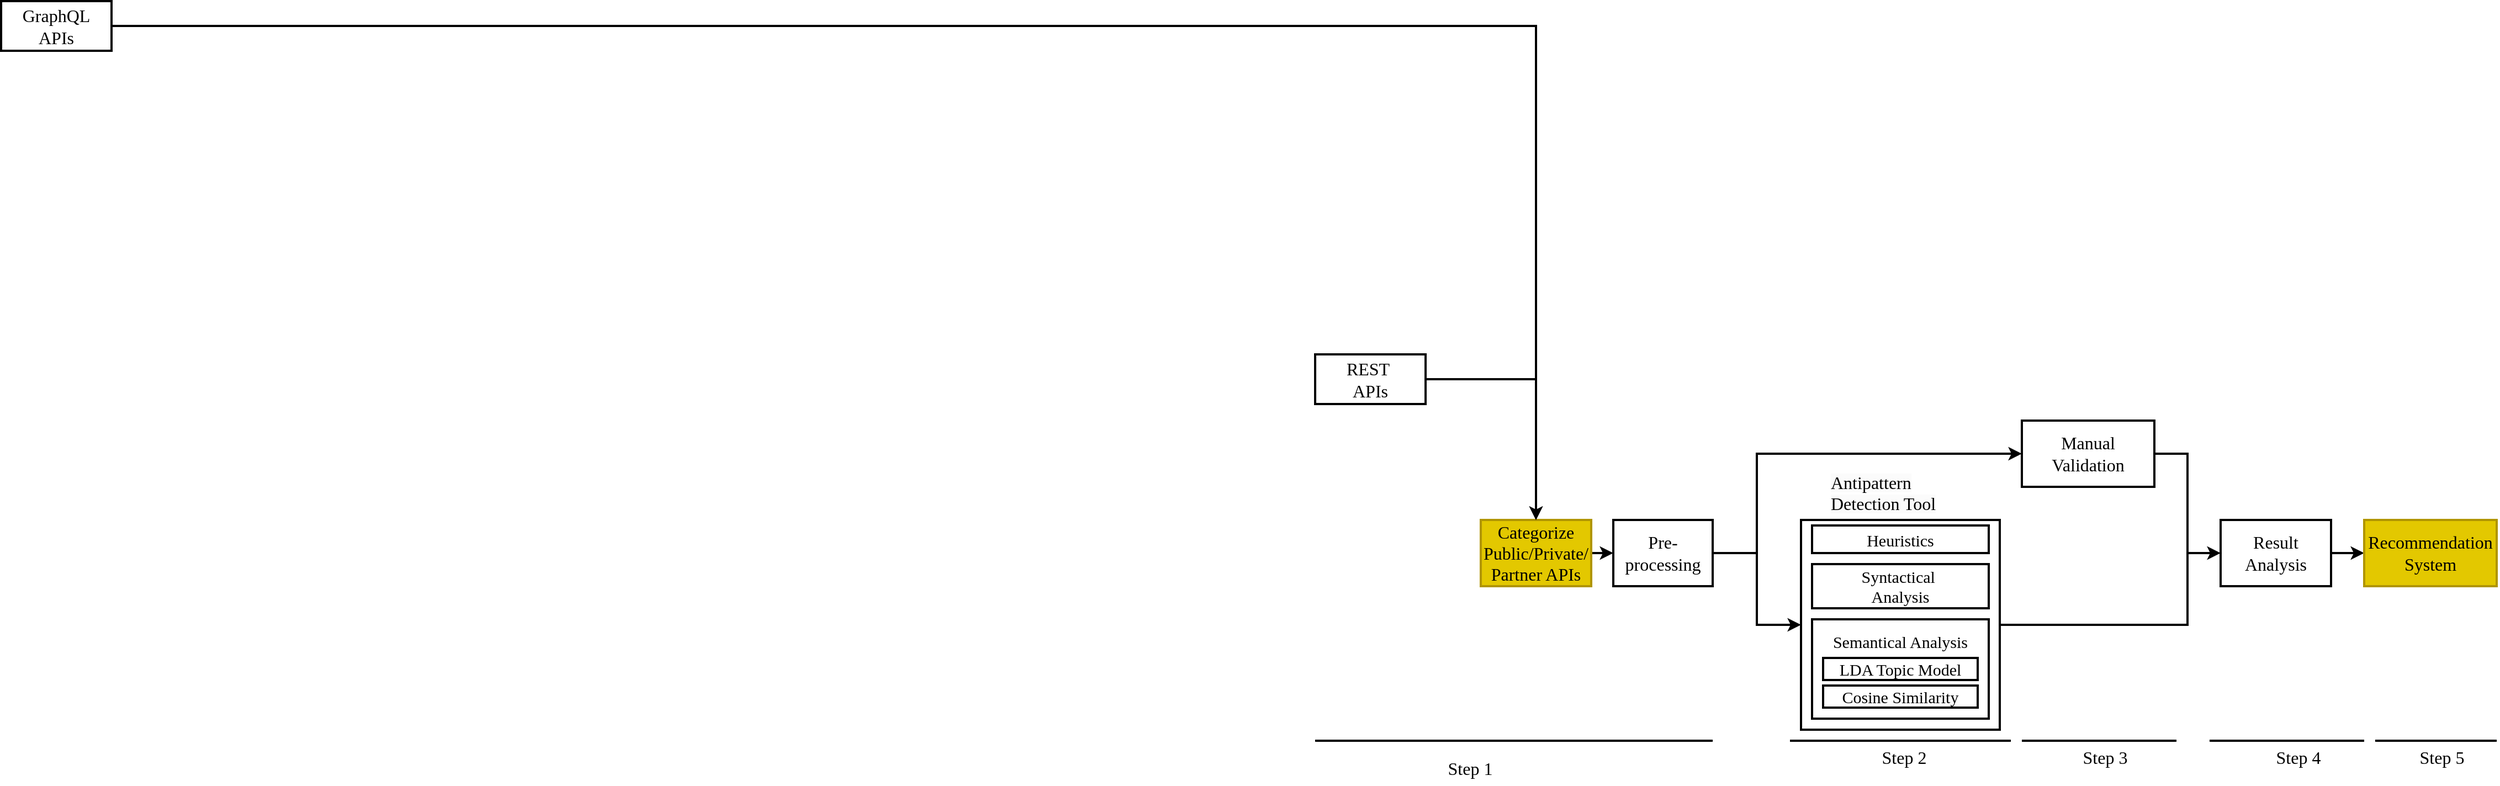 <mxfile version="24.0.7" type="device">
  <diagram name="Page-1" id="SU60sq1JpARpPboAShl4">
    <mxGraphModel dx="1980" dy="1284" grid="1" gridSize="10" guides="1" tooltips="1" connect="1" arrows="1" fold="1" page="1" pageScale="1" pageWidth="1100" pageHeight="850" math="0" shadow="0">
      <root>
        <mxCell id="0" />
        <mxCell id="1" parent="0" />
        <mxCell id="vg0kWMwHj4yGYG_CBvBX-8" style="edgeStyle=orthogonalEdgeStyle;rounded=0;orthogonalLoop=1;jettySize=auto;html=1;exitX=1;exitY=0.5;exitDx=0;exitDy=0;entryX=0;entryY=0.5;entryDx=0;entryDy=0;strokeWidth=2;" parent="1" source="pmOOVxwG420c-32HkS5u-1" target="vg0kWMwHj4yGYG_CBvBX-7" edge="1">
          <mxGeometry relative="1" as="geometry" />
        </mxCell>
        <mxCell id="pmOOVxwG420c-32HkS5u-1" value="&lt;font size=&quot;1&quot; face=&quot;Times New Roman&quot;&gt;&lt;span style=&quot;font-size: 16px;&quot;&gt;Categorize Public/Private/&lt;/span&gt;&lt;/font&gt;&lt;div&gt;&lt;font size=&quot;1&quot; face=&quot;Times New Roman&quot;&gt;&lt;span style=&quot;font-size: 16px;&quot;&gt;Partner APIs&lt;/span&gt;&lt;/font&gt;&lt;/div&gt;" style="rounded=0;whiteSpace=wrap;html=1;strokeWidth=2;container=0;fontStyle=0;fillColor=#e3c800;strokeColor=#B09500;fontColor=#000000;" parent="1" vertex="1">
          <mxGeometry x="350" y="390" width="100" height="60" as="geometry" />
        </mxCell>
        <mxCell id="pmOOVxwG420c-32HkS5u-2" value="&lt;font size=&quot;1&quot; face=&quot;Times New Roman&quot;&gt;&lt;span style=&quot;font-size: 16px;&quot;&gt;&lt;br&gt;&lt;/span&gt;&lt;/font&gt;" style="rounded=0;whiteSpace=wrap;html=1;strokeWidth=2;container=0;fontStyle=0" parent="1" vertex="1">
          <mxGeometry x="640" y="390" width="180" height="190" as="geometry" />
        </mxCell>
        <mxCell id="pmOOVxwG420c-32HkS5u-4" value="&lt;span style=&quot;border-color: var(--border-color); color: rgb(0, 0, 0); font-family: &amp;quot;Times New Roman&amp;quot;; font-style: normal; font-variant-ligatures: normal; font-variant-caps: normal; letter-spacing: normal; orphans: 2; text-align: center; text-indent: 0px; text-transform: none; widows: 2; word-spacing: 0px; -webkit-text-stroke-width: 0px; background-color: rgb(251, 251, 251); text-decoration-thickness: initial; text-decoration-style: initial; text-decoration-color: initial; font-size: 16px;&quot;&gt;Antipattern &lt;br&gt;Detection Tool&lt;br&gt;&lt;/span&gt;" style="text;whiteSpace=wrap;html=1;container=0;strokeWidth=2;fontStyle=0" parent="1" vertex="1">
          <mxGeometry x="665" y="340" width="135" height="40" as="geometry" />
        </mxCell>
        <mxCell id="HHuTXF0BT0n3mswBOlXm-3" value="" style="endArrow=classic;html=1;rounded=0;strokeWidth=2;entryX=0;entryY=0.5;entryDx=0;entryDy=0;fontStyle=0" parent="1" target="SRh0s-oIHB4yDXquQM8V-11" edge="1">
          <mxGeometry width="50" height="50" relative="1" as="geometry">
            <mxPoint x="560" y="420" as="sourcePoint" />
            <mxPoint x="830" y="330" as="targetPoint" />
            <Array as="points">
              <mxPoint x="600" y="420" />
              <mxPoint x="600" y="330" />
            </Array>
          </mxGeometry>
        </mxCell>
        <mxCell id="HHuTXF0BT0n3mswBOlXm-4" value="" style="endArrow=classic;html=1;rounded=0;entryX=0;entryY=0.5;entryDx=0;entryDy=0;strokeWidth=2;fontStyle=0" parent="1" target="pmOOVxwG420c-32HkS5u-2" edge="1">
          <mxGeometry width="50" height="50" relative="1" as="geometry">
            <mxPoint x="600" y="420" as="sourcePoint" />
            <mxPoint x="610" y="460" as="targetPoint" />
            <Array as="points">
              <mxPoint x="600" y="485" />
            </Array>
          </mxGeometry>
        </mxCell>
        <mxCell id="HHuTXF0BT0n3mswBOlXm-7" value="" style="endArrow=classic;html=1;rounded=0;entryX=0;entryY=0.5;entryDx=0;entryDy=0;exitX=1;exitY=0.5;exitDx=0;exitDy=0;strokeWidth=2;fontStyle=0" parent="1" source="SRh0s-oIHB4yDXquQM8V-11" edge="1">
          <mxGeometry width="50" height="50" relative="1" as="geometry">
            <mxPoint x="985" y="330" as="sourcePoint" />
            <mxPoint x="1020" y="420" as="targetPoint" />
            <Array as="points">
              <mxPoint x="990" y="330" />
              <mxPoint x="990" y="420" />
            </Array>
          </mxGeometry>
        </mxCell>
        <mxCell id="HHuTXF0BT0n3mswBOlXm-9" value="" style="endArrow=none;html=1;rounded=0;strokeWidth=2;fontStyle=0" parent="1" source="pmOOVxwG420c-32HkS5u-2" edge="1">
          <mxGeometry width="50" height="50" relative="1" as="geometry">
            <mxPoint x="1000" y="560" as="sourcePoint" />
            <mxPoint x="990" y="420" as="targetPoint" />
            <Array as="points">
              <mxPoint x="990" y="485" />
            </Array>
          </mxGeometry>
        </mxCell>
        <mxCell id="HHuTXF0BT0n3mswBOlXm-25" value="&lt;font style=&quot;font-size: 15px;&quot; face=&quot;Times New Roman&quot;&gt;&lt;span style=&quot;&quot;&gt;Syntactical&amp;nbsp;&lt;br&gt;Analysis&lt;br&gt;&lt;/span&gt;&lt;/font&gt;" style="rounded=0;whiteSpace=wrap;html=1;strokeWidth=2;container=0;fontStyle=0" parent="1" vertex="1">
          <mxGeometry x="650" y="430" width="160" height="40" as="geometry" />
        </mxCell>
        <mxCell id="HHuTXF0BT0n3mswBOlXm-26" value="&lt;font style=&quot;&quot; face=&quot;Times New Roman&quot;&gt;&lt;span style=&quot;&quot;&gt;&lt;font style=&quot;font-size: 15px;&quot;&gt;Heuristics&lt;/font&gt;&lt;br&gt;&lt;/span&gt;&lt;/font&gt;" style="rounded=0;whiteSpace=wrap;html=1;strokeWidth=2;container=0;fontStyle=0" parent="1" vertex="1">
          <mxGeometry x="650" y="395" width="160" height="25" as="geometry" />
        </mxCell>
        <mxCell id="HHuTXF0BT0n3mswBOlXm-27" value="&lt;font style=&quot;font-size: 11px;&quot; face=&quot;Times New Roman&quot;&gt;&lt;span style=&quot;&quot;&gt;&lt;br&gt;&lt;/span&gt;&lt;/font&gt;" style="rounded=0;whiteSpace=wrap;html=1;strokeWidth=2;container=0;fontStyle=0" parent="1" vertex="1">
          <mxGeometry x="650" y="480" width="160" height="90" as="geometry" />
        </mxCell>
        <mxCell id="HHuTXF0BT0n3mswBOlXm-28" value="&lt;font style=&quot;&quot; face=&quot;Times New Roman&quot;&gt;&lt;span style=&quot;&quot;&gt;&lt;font style=&quot;font-size: 15px;&quot;&gt;LDA Topic Model&lt;/font&gt;&lt;br&gt;&lt;/span&gt;&lt;/font&gt;" style="rounded=0;whiteSpace=wrap;html=1;strokeWidth=2;container=0;fontStyle=0" parent="1" vertex="1">
          <mxGeometry x="660" y="515" width="140" height="20" as="geometry" />
        </mxCell>
        <mxCell id="HHuTXF0BT0n3mswBOlXm-30" value="&lt;font style=&quot;&quot; face=&quot;Times New Roman&quot;&gt;&lt;span style=&quot;&quot;&gt;&lt;font style=&quot;font-size: 15px;&quot;&gt;Semantical Analysis&lt;/font&gt;&lt;br&gt;&lt;/span&gt;&lt;/font&gt;" style="rounded=0;whiteSpace=wrap;html=1;strokeWidth=2;container=0;fillColor=none;strokeColor=none;fontStyle=0" parent="1" vertex="1">
          <mxGeometry x="660" y="490" width="140" height="20" as="geometry" />
        </mxCell>
        <mxCell id="HHuTXF0BT0n3mswBOlXm-38" value="&lt;font size=&quot;1&quot; face=&quot;Times New Roman&quot;&gt;&lt;span style=&quot;font-size: 16px;&quot;&gt;Step 1&lt;/span&gt;&lt;/font&gt;" style="text;html=1;align=center;verticalAlign=middle;resizable=0;points=[];autosize=1;strokeColor=none;fillColor=none;container=0;strokeWidth=2;fontStyle=0" parent="1" vertex="1">
          <mxGeometry x="310" y="600" width="60" height="30" as="geometry" />
        </mxCell>
        <mxCell id="HHuTXF0BT0n3mswBOlXm-40" value="&lt;font size=&quot;1&quot; face=&quot;Times New Roman&quot;&gt;&lt;span style=&quot;font-size: 16px;&quot;&gt;Step 3&lt;/span&gt;&lt;/font&gt;" style="text;html=1;align=center;verticalAlign=middle;resizable=0;points=[];autosize=1;strokeColor=none;fillColor=none;container=0;strokeWidth=2;fontStyle=0" parent="1" vertex="1">
          <mxGeometry x="885" y="590" width="60" height="30" as="geometry" />
        </mxCell>
        <mxCell id="HHuTXF0BT0n3mswBOlXm-41" value="&lt;font size=&quot;1&quot; face=&quot;Times New Roman&quot;&gt;&lt;span style=&quot;font-size: 16px;&quot;&gt;Step 4&lt;/span&gt;&lt;/font&gt;" style="text;html=1;align=center;verticalAlign=middle;resizable=0;points=[];autosize=1;strokeColor=none;fillColor=none;container=0;strokeWidth=2;fontStyle=0" parent="1" vertex="1">
          <mxGeometry x="1060" y="590" width="60" height="30" as="geometry" />
        </mxCell>
        <mxCell id="HHuTXF0BT0n3mswBOlXm-57" value="&lt;font size=&quot;1&quot; face=&quot;Times New Roman&quot;&gt;&lt;span style=&quot;font-size: 16px;&quot;&gt;Step 2&lt;br&gt;&lt;/span&gt;&lt;/font&gt;" style="text;html=1;align=center;verticalAlign=middle;resizable=0;points=[];autosize=1;strokeColor=none;fillColor=none;container=0;strokeWidth=2;fontStyle=0" parent="1" vertex="1">
          <mxGeometry x="702.5" y="590" width="60" height="30" as="geometry" />
        </mxCell>
        <mxCell id="HHuTXF0BT0n3mswBOlXm-63" value="&lt;font style=&quot;&quot; face=&quot;Times New Roman&quot;&gt;&lt;span style=&quot;&quot;&gt;&lt;font style=&quot;font-size: 15px;&quot;&gt;Cosine Similarity&lt;/font&gt;&lt;br&gt;&lt;/span&gt;&lt;/font&gt;" style="rounded=0;whiteSpace=wrap;html=1;strokeWidth=2;container=0;fontStyle=0" parent="1" vertex="1">
          <mxGeometry x="660" y="540" width="140" height="20" as="geometry" />
        </mxCell>
        <mxCell id="SRh0s-oIHB4yDXquQM8V-6" value="" style="endArrow=none;html=1;rounded=0;strokeWidth=2;fontStyle=0" parent="1" edge="1">
          <mxGeometry width="50" height="50" relative="1" as="geometry">
            <mxPoint x="200" y="590" as="sourcePoint" />
            <mxPoint x="560" y="590" as="targetPoint" />
          </mxGeometry>
        </mxCell>
        <mxCell id="SRh0s-oIHB4yDXquQM8V-7" value="" style="endArrow=none;html=1;rounded=0;strokeWidth=2;fontStyle=0" parent="1" edge="1">
          <mxGeometry width="50" height="50" relative="1" as="geometry">
            <mxPoint x="630" y="590" as="sourcePoint" />
            <mxPoint x="830" y="590" as="targetPoint" />
          </mxGeometry>
        </mxCell>
        <mxCell id="SRh0s-oIHB4yDXquQM8V-9" value="" style="endArrow=none;html=1;rounded=0;strokeWidth=2;fontStyle=0" parent="1" edge="1">
          <mxGeometry width="50" height="50" relative="1" as="geometry">
            <mxPoint x="840" y="590" as="sourcePoint" />
            <mxPoint x="980" y="590" as="targetPoint" />
          </mxGeometry>
        </mxCell>
        <mxCell id="SRh0s-oIHB4yDXquQM8V-10" value="" style="endArrow=none;html=1;rounded=0;strokeWidth=2;fontStyle=0" parent="1" edge="1">
          <mxGeometry width="50" height="50" relative="1" as="geometry">
            <mxPoint x="1010" y="590" as="sourcePoint" />
            <mxPoint x="1150" y="590" as="targetPoint" />
          </mxGeometry>
        </mxCell>
        <mxCell id="SRh0s-oIHB4yDXquQM8V-11" value="&lt;span style=&quot;border-color: var(--border-color); font-family: &amp;quot;Times New Roman&amp;quot;; font-size: 16px;&quot;&gt;Manual Validation&lt;/span&gt;&lt;font size=&quot;1&quot; face=&quot;Times New Roman&quot;&gt;&lt;span style=&quot;font-size: 16px;&quot;&gt;&lt;br&gt;&lt;/span&gt;&lt;/font&gt;" style="rounded=0;whiteSpace=wrap;html=1;strokeWidth=2;container=0;fontStyle=0" parent="1" vertex="1">
          <mxGeometry x="840" y="300" width="120" height="60" as="geometry" />
        </mxCell>
        <mxCell id="vg0kWMwHj4yGYG_CBvBX-4" value="" style="edgeStyle=orthogonalEdgeStyle;rounded=0;orthogonalLoop=1;jettySize=auto;html=1;strokeWidth=2;" parent="1" source="vg0kWMwHj4yGYG_CBvBX-2" target="pmOOVxwG420c-32HkS5u-1" edge="1">
          <mxGeometry relative="1" as="geometry" />
        </mxCell>
        <mxCell id="vg0kWMwHj4yGYG_CBvBX-2" value="&lt;font size=&quot;1&quot; face=&quot;Times New Roman&quot;&gt;&lt;span style=&quot;font-size: 16px;&quot;&gt;REST&amp;nbsp;&lt;/span&gt;&lt;/font&gt;&lt;div&gt;&lt;font size=&quot;1&quot; face=&quot;Times New Roman&quot;&gt;&lt;span style=&quot;font-size: 16px;&quot;&gt;APIs&lt;/span&gt;&lt;/font&gt;&lt;/div&gt;" style="rounded=0;whiteSpace=wrap;html=1;strokeWidth=2;container=0;fontStyle=0" parent="1" vertex="1">
          <mxGeometry x="200" y="240" width="100" height="45" as="geometry" />
        </mxCell>
        <mxCell id="vg0kWMwHj4yGYG_CBvBX-7" value="&lt;font size=&quot;1&quot; face=&quot;Times New Roman&quot;&gt;&lt;span style=&quot;font-size: 16px;&quot;&gt;Pre-processing&lt;/span&gt;&lt;/font&gt;" style="rounded=0;whiteSpace=wrap;html=1;strokeWidth=2;container=0;fontStyle=0" parent="1" vertex="1">
          <mxGeometry x="470" y="390" width="90" height="60" as="geometry" />
        </mxCell>
        <mxCell id="vg0kWMwHj4yGYG_CBvBX-13" value="" style="edgeStyle=orthogonalEdgeStyle;rounded=0;orthogonalLoop=1;jettySize=auto;html=1;strokeWidth=2;" parent="1" source="vg0kWMwHj4yGYG_CBvBX-10" target="vg0kWMwHj4yGYG_CBvBX-11" edge="1">
          <mxGeometry relative="1" as="geometry" />
        </mxCell>
        <mxCell id="vg0kWMwHj4yGYG_CBvBX-10" value="&lt;span style=&quot;border-color: var(--border-color); font-family: &amp;quot;Times New Roman&amp;quot;; font-size: 16px;&quot;&gt;Result Analysis&lt;/span&gt;&lt;font size=&quot;1&quot; face=&quot;Times New Roman&quot;&gt;&lt;span style=&quot;font-size: 16px;&quot;&gt;&lt;br&gt;&lt;/span&gt;&lt;/font&gt;" style="rounded=0;whiteSpace=wrap;html=1;strokeWidth=2;container=0;fontStyle=0" parent="1" vertex="1">
          <mxGeometry x="1020" y="390" width="100" height="60" as="geometry" />
        </mxCell>
        <mxCell id="vg0kWMwHj4yGYG_CBvBX-11" value="&lt;span style=&quot;border-color: var(--border-color); font-family: &amp;quot;Times New Roman&amp;quot;; font-size: 16px;&quot;&gt;Recommendation System&lt;/span&gt;&lt;font size=&quot;1&quot; face=&quot;Times New Roman&quot;&gt;&lt;span style=&quot;font-size: 16px;&quot;&gt;&lt;br&gt;&lt;/span&gt;&lt;/font&gt;" style="rounded=0;whiteSpace=wrap;html=1;strokeWidth=2;container=0;fontStyle=0;fillColor=#e3c800;strokeColor=#B09500;fontColor=#000000;" parent="1" vertex="1">
          <mxGeometry x="1150" y="390" width="120" height="60" as="geometry" />
        </mxCell>
        <mxCell id="vg0kWMwHj4yGYG_CBvBX-14" value="&lt;font size=&quot;1&quot; face=&quot;Times New Roman&quot;&gt;&lt;span style=&quot;font-size: 16px;&quot;&gt;Step 5&lt;/span&gt;&lt;/font&gt;" style="text;html=1;align=center;verticalAlign=middle;resizable=0;points=[];autosize=1;strokeColor=none;fillColor=none;container=0;strokeWidth=2;fontStyle=0" parent="1" vertex="1">
          <mxGeometry x="1190" y="590" width="60" height="30" as="geometry" />
        </mxCell>
        <mxCell id="vg0kWMwHj4yGYG_CBvBX-15" value="" style="endArrow=none;html=1;rounded=0;strokeWidth=2;fontStyle=0" parent="1" edge="1">
          <mxGeometry width="50" height="50" relative="1" as="geometry">
            <mxPoint x="1160" y="590" as="sourcePoint" />
            <mxPoint x="1270" y="590" as="targetPoint" />
          </mxGeometry>
        </mxCell>
        <mxCell id="PCIvJfl5rsrQEbTtggmR-2" value="" style="edgeStyle=orthogonalEdgeStyle;rounded=0;orthogonalLoop=1;jettySize=auto;html=1;strokeWidth=2;" parent="1" source="PCIvJfl5rsrQEbTtggmR-1" target="pmOOVxwG420c-32HkS5u-1" edge="1">
          <mxGeometry relative="1" as="geometry" />
        </mxCell>
        <mxCell id="PCIvJfl5rsrQEbTtggmR-1" value="&lt;font face=&quot;Times New Roman&quot;&gt;&lt;span style=&quot;font-size: 16px;&quot;&gt;GraphQL&lt;/span&gt;&lt;/font&gt;&lt;br&gt;&lt;div&gt;&lt;font size=&quot;1&quot; face=&quot;Times New Roman&quot;&gt;&lt;span style=&quot;font-size: 16px;&quot;&gt;APIs&lt;/span&gt;&lt;/font&gt;&lt;/div&gt;" style="rounded=0;whiteSpace=wrap;html=1;strokeWidth=2;container=0;fontStyle=0" parent="1" vertex="1">
          <mxGeometry x="-990" y="-80" width="100" height="45" as="geometry" />
        </mxCell>
      </root>
    </mxGraphModel>
  </diagram>
</mxfile>
